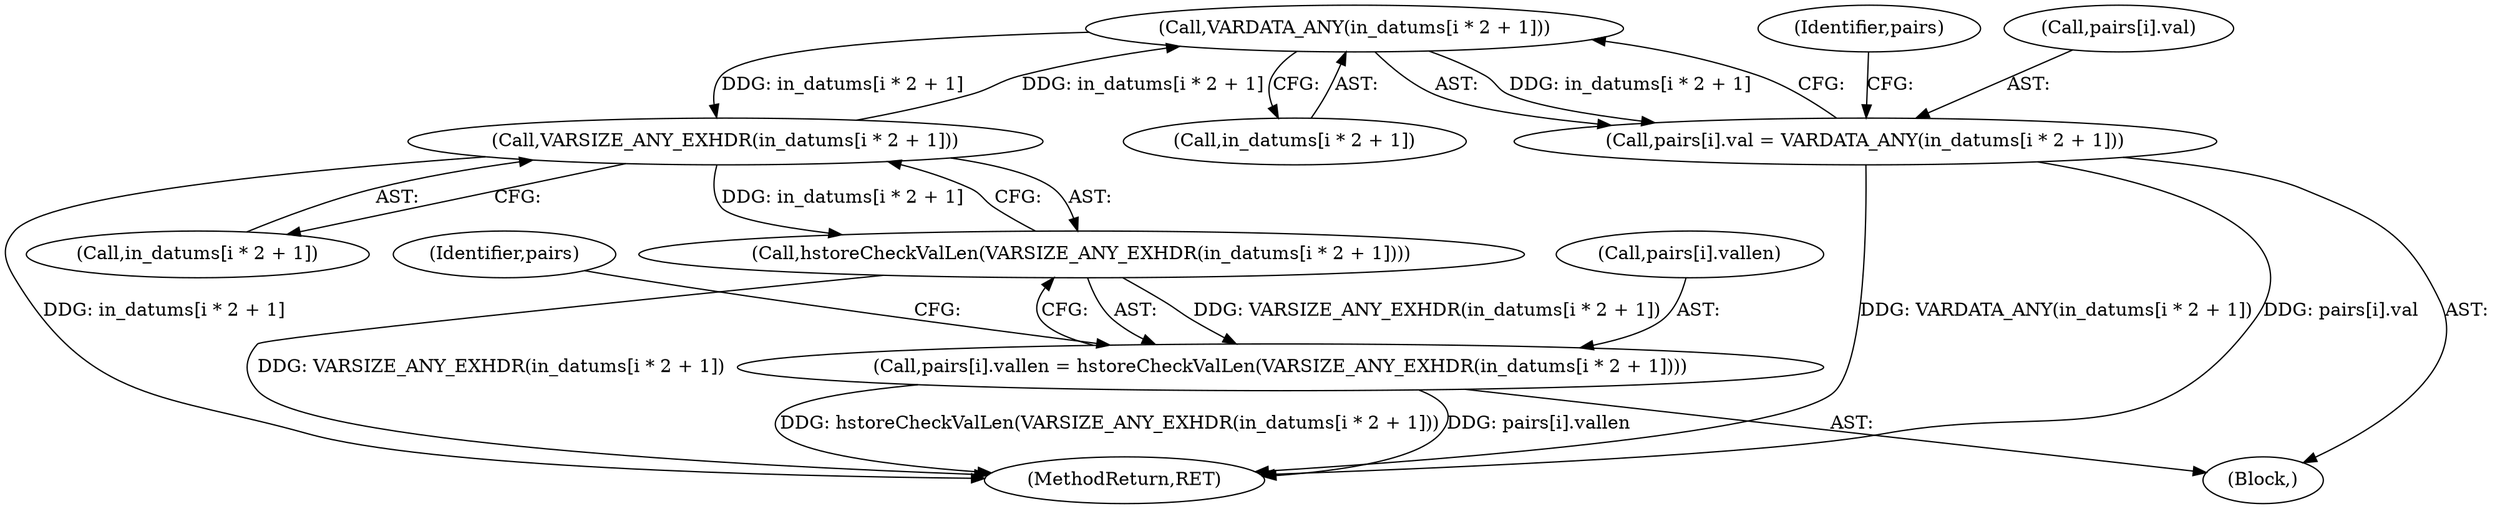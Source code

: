 digraph "0_postgres_31400a673325147e1205326008e32135a78b4d8a@array" {
"1000330" [label="(Call,VARDATA_ANY(in_datums[i * 2 + 1]))"];
"1000358" [label="(Call,VARSIZE_ANY_EXHDR(in_datums[i * 2 + 1]))"];
"1000330" [label="(Call,VARDATA_ANY(in_datums[i * 2 + 1]))"];
"1000324" [label="(Call,pairs[i].val = VARDATA_ANY(in_datums[i * 2 + 1]))"];
"1000357" [label="(Call,hstoreCheckValLen(VARSIZE_ANY_EXHDR(in_datums[i * 2 + 1])))"];
"1000351" [label="(Call,pairs[i].vallen = hstoreCheckValLen(VARSIZE_ANY_EXHDR(in_datums[i * 2 + 1])))"];
"1000325" [label="(Call,pairs[i].val)"];
"1000359" [label="(Call,in_datums[i * 2 + 1])"];
"1000324" [label="(Call,pairs[i].val = VARDATA_ANY(in_datums[i * 2 + 1]))"];
"1000395" [label="(MethodReturn,RET)"];
"1000341" [label="(Identifier,pairs)"];
"1000358" [label="(Call,VARSIZE_ANY_EXHDR(in_datums[i * 2 + 1]))"];
"1000311" [label="(Block,)"];
"1000351" [label="(Call,pairs[i].vallen = hstoreCheckValLen(VARSIZE_ANY_EXHDR(in_datums[i * 2 + 1])))"];
"1000369" [label="(Identifier,pairs)"];
"1000352" [label="(Call,pairs[i].vallen)"];
"1000357" [label="(Call,hstoreCheckValLen(VARSIZE_ANY_EXHDR(in_datums[i * 2 + 1])))"];
"1000331" [label="(Call,in_datums[i * 2 + 1])"];
"1000330" [label="(Call,VARDATA_ANY(in_datums[i * 2 + 1]))"];
"1000330" -> "1000324"  [label="AST: "];
"1000330" -> "1000331"  [label="CFG: "];
"1000331" -> "1000330"  [label="AST: "];
"1000324" -> "1000330"  [label="CFG: "];
"1000330" -> "1000324"  [label="DDG: in_datums[i * 2 + 1]"];
"1000358" -> "1000330"  [label="DDG: in_datums[i * 2 + 1]"];
"1000330" -> "1000358"  [label="DDG: in_datums[i * 2 + 1]"];
"1000358" -> "1000357"  [label="AST: "];
"1000358" -> "1000359"  [label="CFG: "];
"1000359" -> "1000358"  [label="AST: "];
"1000357" -> "1000358"  [label="CFG: "];
"1000358" -> "1000395"  [label="DDG: in_datums[i * 2 + 1]"];
"1000358" -> "1000357"  [label="DDG: in_datums[i * 2 + 1]"];
"1000324" -> "1000311"  [label="AST: "];
"1000325" -> "1000324"  [label="AST: "];
"1000341" -> "1000324"  [label="CFG: "];
"1000324" -> "1000395"  [label="DDG: VARDATA_ANY(in_datums[i * 2 + 1])"];
"1000324" -> "1000395"  [label="DDG: pairs[i].val"];
"1000357" -> "1000351"  [label="AST: "];
"1000351" -> "1000357"  [label="CFG: "];
"1000357" -> "1000395"  [label="DDG: VARSIZE_ANY_EXHDR(in_datums[i * 2 + 1])"];
"1000357" -> "1000351"  [label="DDG: VARSIZE_ANY_EXHDR(in_datums[i * 2 + 1])"];
"1000351" -> "1000311"  [label="AST: "];
"1000352" -> "1000351"  [label="AST: "];
"1000369" -> "1000351"  [label="CFG: "];
"1000351" -> "1000395"  [label="DDG: hstoreCheckValLen(VARSIZE_ANY_EXHDR(in_datums[i * 2 + 1]))"];
"1000351" -> "1000395"  [label="DDG: pairs[i].vallen"];
}
